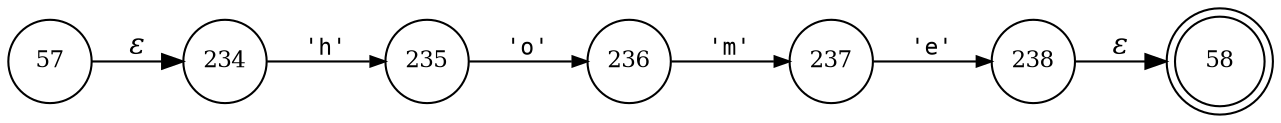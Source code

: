 digraph ATN {
rankdir=LR;
s58[fontsize=11, label="58", shape=doublecircle, fixedsize=true, width=.6];
s57[fontsize=11,label="57", shape=circle, fixedsize=true, width=.55, peripheries=1];
s234[fontsize=11,label="234", shape=circle, fixedsize=true, width=.55, peripheries=1];
s235[fontsize=11,label="235", shape=circle, fixedsize=true, width=.55, peripheries=1];
s236[fontsize=11,label="236", shape=circle, fixedsize=true, width=.55, peripheries=1];
s237[fontsize=11,label="237", shape=circle, fixedsize=true, width=.55, peripheries=1];
s238[fontsize=11,label="238", shape=circle, fixedsize=true, width=.55, peripheries=1];
s57 -> s234 [fontname="Times-Italic", label="&epsilon;"];
s234 -> s235 [fontsize=11, fontname="Courier", arrowsize=.7, label = "'h'", arrowhead = normal];
s235 -> s236 [fontsize=11, fontname="Courier", arrowsize=.7, label = "'o'", arrowhead = normal];
s236 -> s237 [fontsize=11, fontname="Courier", arrowsize=.7, label = "'m'", arrowhead = normal];
s237 -> s238 [fontsize=11, fontname="Courier", arrowsize=.7, label = "'e'", arrowhead = normal];
s238 -> s58 [fontname="Times-Italic", label="&epsilon;"];
}